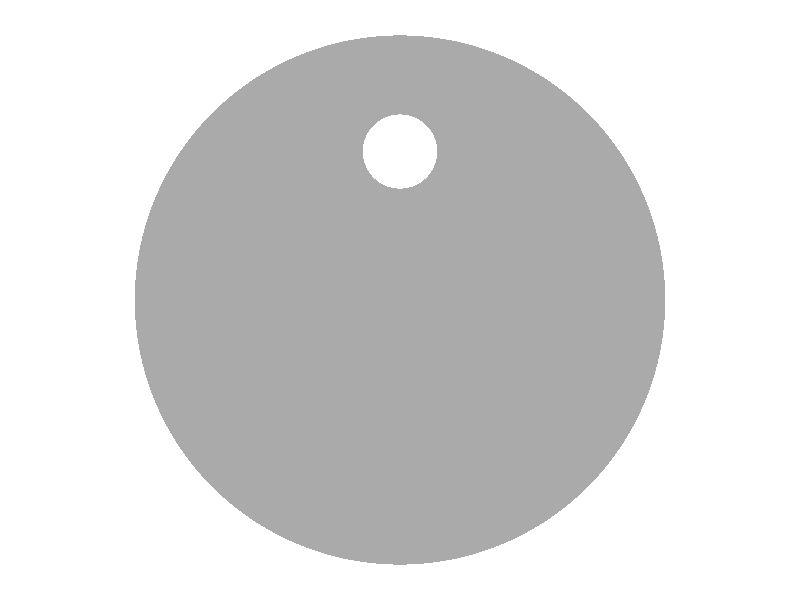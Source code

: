 #include "colors.inc"

camera
{
	angle 10
	location <0, 0, -50>
	look_at <0,0,0>
}

background
{
	colour Clear
}

light_source
{
	<-20,20,-20> colour White
}


#declare plasticknob =    
        difference
        {  
                #declare d_shaft =  difference
                {
                        cylinder
                        {
                                <0,-0.001,0><0,5,0>1.375
                        }
                
                        box
                        {
                                <1.4,-0.01,-2><.9,6,2>
                        }  
                        
                        rotate y*90
                }
                        
                #declare body = difference
                {
                        merge
                        {
                                #declare grip = union
                                {
                                	cylinder
                                	{
                                	<-3.2,0.1,0>,<-3.0,8,0>.5
                                	}
                                
                                	cylinder
                                	{
                                	<3.2,0.1,0>,<3.0,8,0>.5
                                	}    
                                }           
                        
                                #declare centre = 
                                	difference
                                	{
                                		lathe
                                		{
                                			linear_spline
                                			7,
                                			<0,0>,<4,0>,<4,.5>,<3.5,1><3.3,8>,<3,8.3><0,8.3>
                                		}
                                		
                                		box
                                		{
                                			<1,8.4,-4>,<-1,8.001,4>
                                		}
                                	}    
        
                                object { centre  }
                        	object { grip rotate y*(22.5*0) }
                        	object { grip rotate y*(22.5*1) }
                        	object { grip rotate y*(22.5*2) }
                        	object { grip rotate y*(22.5*3) }
                        	object { grip rotate y*(22.5*4) }
                        	object { grip rotate y*(22.5*5) }
                        	object { grip rotate y*(22.5*6) }
                        	object { grip rotate y*(22.5*7) }
                        	object { grip rotate y*(22.5*8) }        
                        }
                                                        		
                        object { d_shaft }
                        cylinder { <0,-0.001,0><0,.4,0>,3 }
                }   
                        
                #declare pointer =
                        sphere
                        {
        		        <0,8,2>,.5
        		}        
                
                
                object 
                { 
                        body 
                        pigment { Gray40 } 
                }
        
                object
                {
                        pointer
        		pigment { White }
        		finish { reflection .8 }
                }      
        }			

object 
{
        plasticknob		
        
	//Rotation
	rotate y*0

        // Top View
         rotate -x*90 scale .72 //translate y*2.36
        
        // Bottom View
        // rotate x*90 scale .72 translate y*2.36
	
        // Side View
	// scale .68 translate y*-.8     
	        
	// Angle View 
	// rotate -x*45 scale .58 translate y*.63
}
